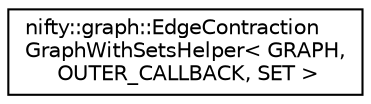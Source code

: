 digraph "Graphical Class Hierarchy"
{
  edge [fontname="Helvetica",fontsize="10",labelfontname="Helvetica",labelfontsize="10"];
  node [fontname="Helvetica",fontsize="10",shape=record];
  rankdir="LR";
  Node1 [label="nifty::graph::EdgeContraction\lGraphWithSetsHelper\< GRAPH,\l OUTER_CALLBACK, SET \>",height=0.2,width=0.4,color="black", fillcolor="white", style="filled",URL="$structnifty_1_1graph_1_1EdgeContractionGraphWithSetsHelper.html"];
}
